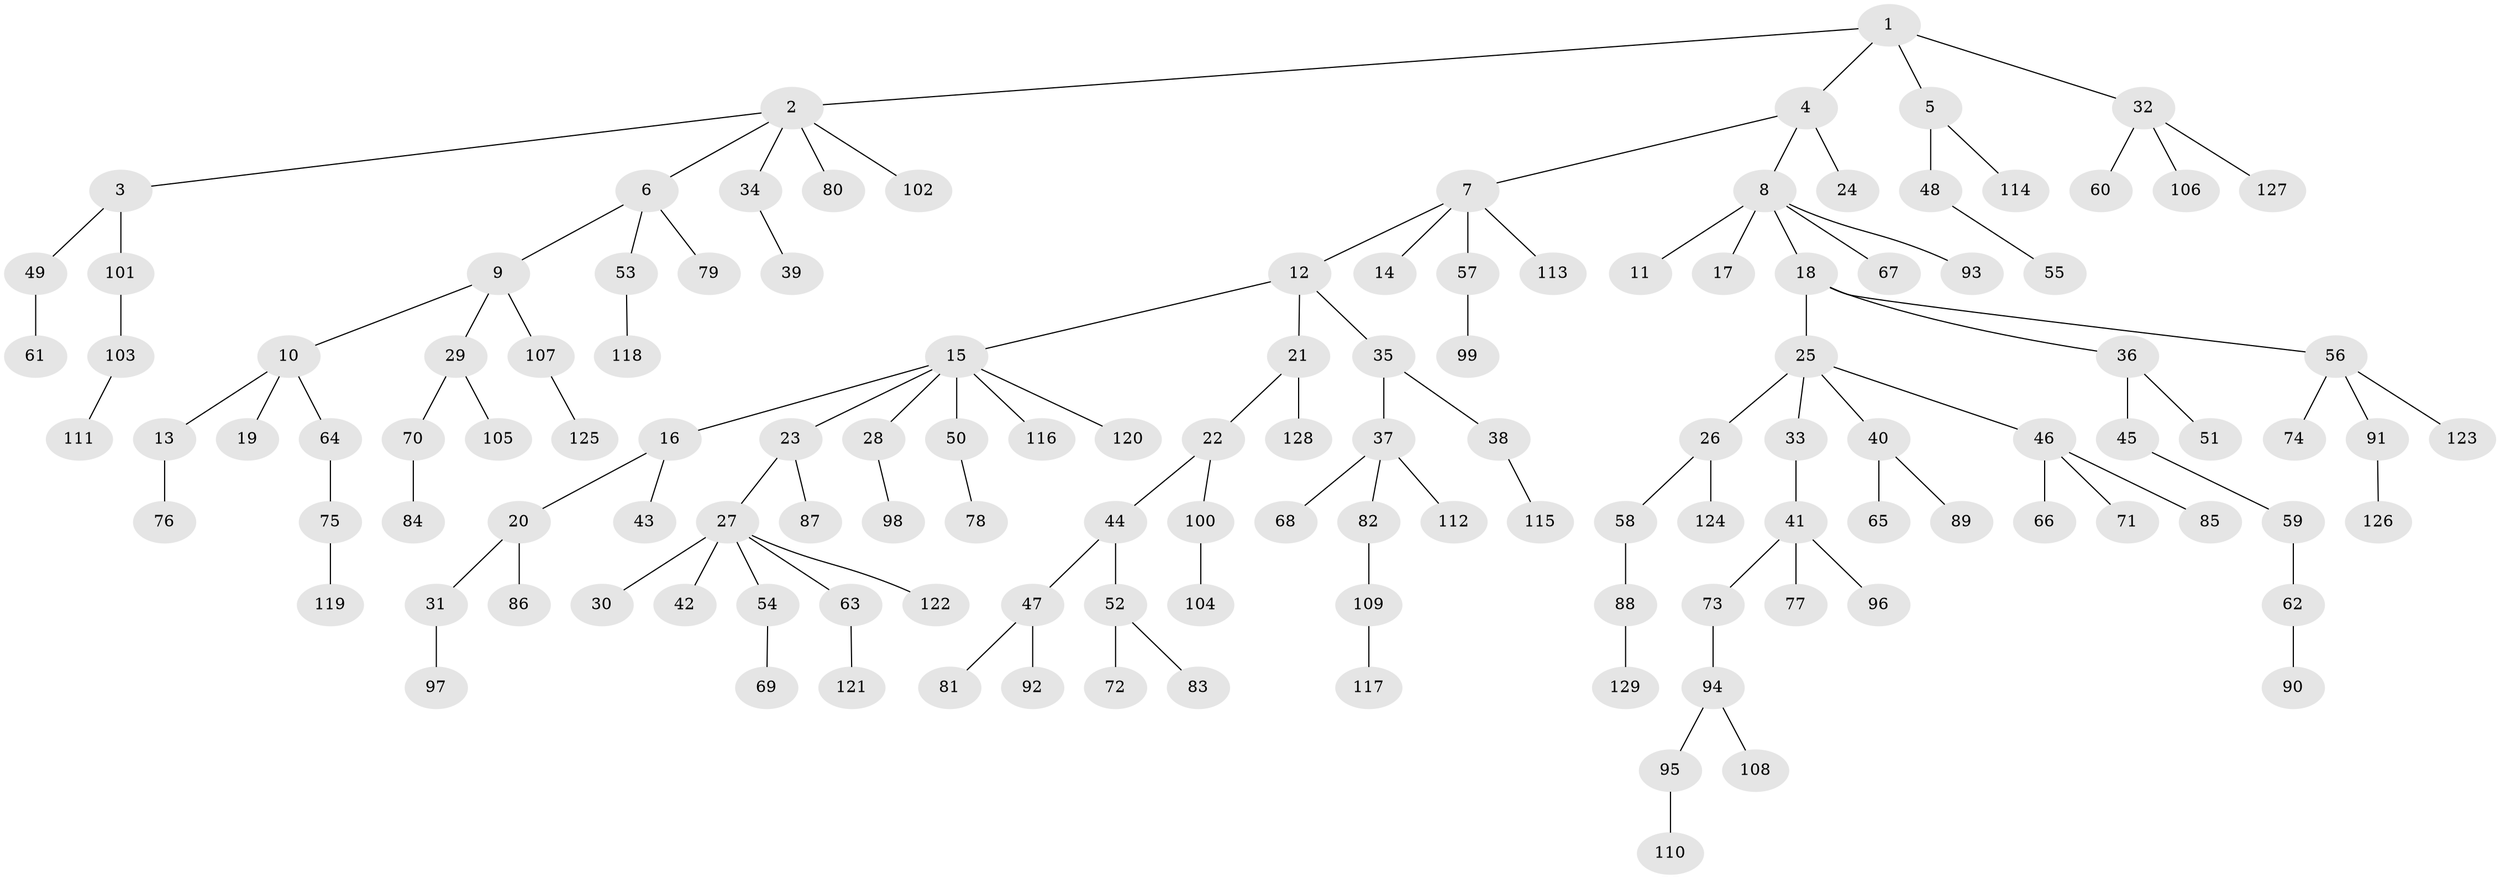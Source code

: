 // Generated by graph-tools (version 1.1) at 2025/15/03/09/25 04:15:30]
// undirected, 129 vertices, 128 edges
graph export_dot {
graph [start="1"]
  node [color=gray90,style=filled];
  1;
  2;
  3;
  4;
  5;
  6;
  7;
  8;
  9;
  10;
  11;
  12;
  13;
  14;
  15;
  16;
  17;
  18;
  19;
  20;
  21;
  22;
  23;
  24;
  25;
  26;
  27;
  28;
  29;
  30;
  31;
  32;
  33;
  34;
  35;
  36;
  37;
  38;
  39;
  40;
  41;
  42;
  43;
  44;
  45;
  46;
  47;
  48;
  49;
  50;
  51;
  52;
  53;
  54;
  55;
  56;
  57;
  58;
  59;
  60;
  61;
  62;
  63;
  64;
  65;
  66;
  67;
  68;
  69;
  70;
  71;
  72;
  73;
  74;
  75;
  76;
  77;
  78;
  79;
  80;
  81;
  82;
  83;
  84;
  85;
  86;
  87;
  88;
  89;
  90;
  91;
  92;
  93;
  94;
  95;
  96;
  97;
  98;
  99;
  100;
  101;
  102;
  103;
  104;
  105;
  106;
  107;
  108;
  109;
  110;
  111;
  112;
  113;
  114;
  115;
  116;
  117;
  118;
  119;
  120;
  121;
  122;
  123;
  124;
  125;
  126;
  127;
  128;
  129;
  1 -- 2;
  1 -- 4;
  1 -- 5;
  1 -- 32;
  2 -- 3;
  2 -- 6;
  2 -- 34;
  2 -- 80;
  2 -- 102;
  3 -- 49;
  3 -- 101;
  4 -- 7;
  4 -- 8;
  4 -- 24;
  5 -- 48;
  5 -- 114;
  6 -- 9;
  6 -- 53;
  6 -- 79;
  7 -- 12;
  7 -- 14;
  7 -- 57;
  7 -- 113;
  8 -- 11;
  8 -- 17;
  8 -- 18;
  8 -- 67;
  8 -- 93;
  9 -- 10;
  9 -- 29;
  9 -- 107;
  10 -- 13;
  10 -- 19;
  10 -- 64;
  12 -- 15;
  12 -- 21;
  12 -- 35;
  13 -- 76;
  15 -- 16;
  15 -- 23;
  15 -- 28;
  15 -- 50;
  15 -- 116;
  15 -- 120;
  16 -- 20;
  16 -- 43;
  18 -- 25;
  18 -- 36;
  18 -- 56;
  20 -- 31;
  20 -- 86;
  21 -- 22;
  21 -- 128;
  22 -- 44;
  22 -- 100;
  23 -- 27;
  23 -- 87;
  25 -- 26;
  25 -- 33;
  25 -- 40;
  25 -- 46;
  26 -- 58;
  26 -- 124;
  27 -- 30;
  27 -- 42;
  27 -- 54;
  27 -- 63;
  27 -- 122;
  28 -- 98;
  29 -- 70;
  29 -- 105;
  31 -- 97;
  32 -- 60;
  32 -- 106;
  32 -- 127;
  33 -- 41;
  34 -- 39;
  35 -- 37;
  35 -- 38;
  36 -- 45;
  36 -- 51;
  37 -- 68;
  37 -- 82;
  37 -- 112;
  38 -- 115;
  40 -- 65;
  40 -- 89;
  41 -- 73;
  41 -- 77;
  41 -- 96;
  44 -- 47;
  44 -- 52;
  45 -- 59;
  46 -- 66;
  46 -- 71;
  46 -- 85;
  47 -- 81;
  47 -- 92;
  48 -- 55;
  49 -- 61;
  50 -- 78;
  52 -- 72;
  52 -- 83;
  53 -- 118;
  54 -- 69;
  56 -- 74;
  56 -- 91;
  56 -- 123;
  57 -- 99;
  58 -- 88;
  59 -- 62;
  62 -- 90;
  63 -- 121;
  64 -- 75;
  70 -- 84;
  73 -- 94;
  75 -- 119;
  82 -- 109;
  88 -- 129;
  91 -- 126;
  94 -- 95;
  94 -- 108;
  95 -- 110;
  100 -- 104;
  101 -- 103;
  103 -- 111;
  107 -- 125;
  109 -- 117;
}
